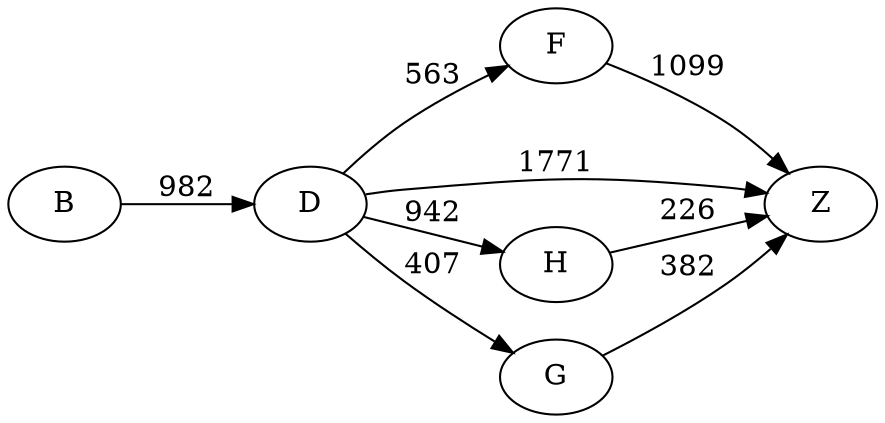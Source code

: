 digraph G {
	rankdir=LR size="8,5"
	B
	D
	B -> D [label=982]
	D
	F
	D -> F [label=563]
	D
	Z
	D -> Z [label=1771]
	D
	H
	D -> H [label=942]
	D
	G
	D -> G [label=407]
	F
	Z
	F -> Z [label=1099]
	H
	Z
	H -> Z [label=226]
	G
	Z
	G -> Z [label=382]
}
